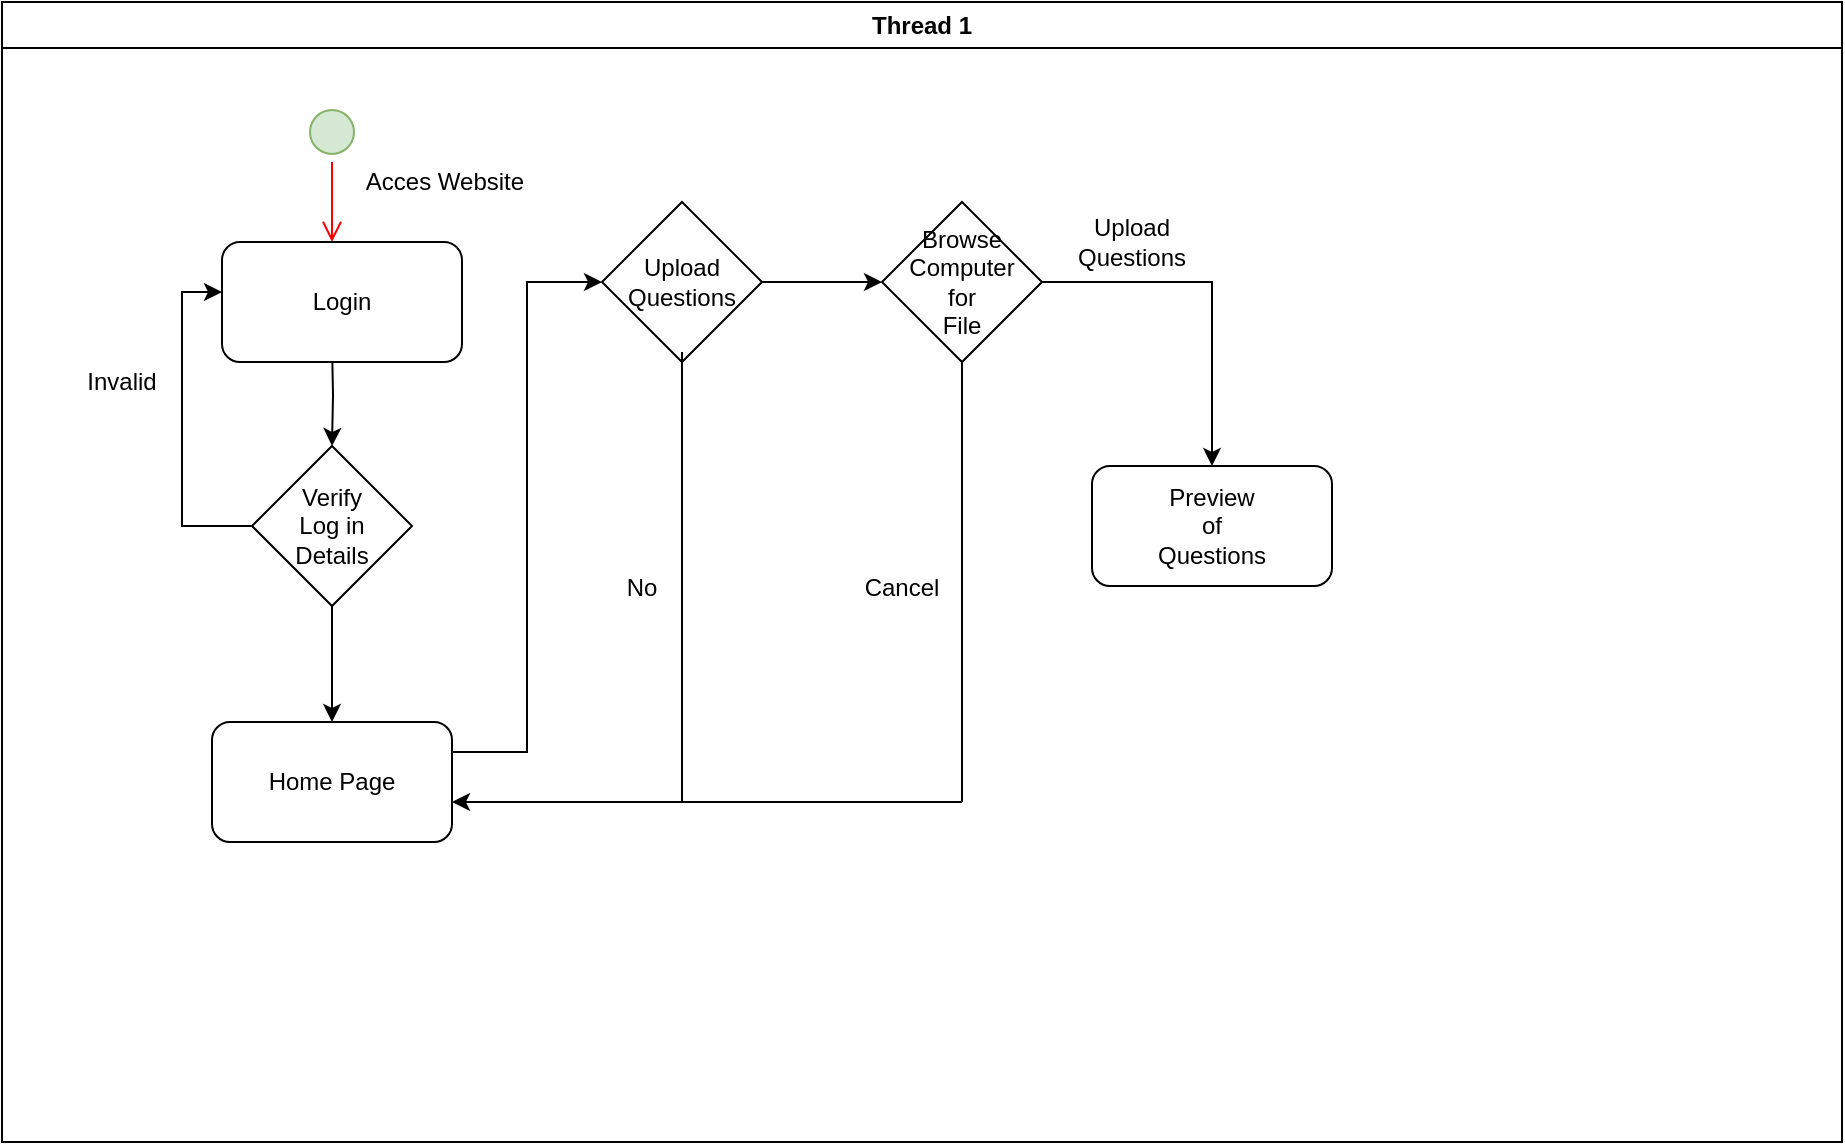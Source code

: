 <mxfile version="14.2.9" type="github">
  <diagram name="Page-1" id="e7e014a7-5840-1c2e-5031-d8a46d1fe8dd">
    <mxGraphModel dx="1038" dy="627" grid="1" gridSize="10" guides="1" tooltips="1" connect="1" arrows="1" fold="1" page="1" pageScale="1" pageWidth="1169" pageHeight="826" background="#ffffff" math="0" shadow="0">
      <root>
        <mxCell id="0" />
        <mxCell id="1" parent="0" />
        <mxCell id="2" value="Thread 1" style="swimlane;whiteSpace=wrap" parent="1" vertex="1">
          <mxGeometry x="40" y="120" width="920" height="570" as="geometry" />
        </mxCell>
        <mxCell id="5" value="" style="ellipse;shape=startState;fillColor=#d5e8d4;strokeColor=#82b366;" parent="2" vertex="1">
          <mxGeometry x="150" y="50" width="30" height="30" as="geometry" />
        </mxCell>
        <mxCell id="6" value="" style="edgeStyle=elbowEdgeStyle;elbow=horizontal;verticalAlign=bottom;endArrow=open;endSize=8;strokeColor=#FF0000;endFill=1;rounded=0" parent="2" edge="1">
          <mxGeometry x="150" y="50" as="geometry">
            <mxPoint x="165" y="120" as="targetPoint" />
            <mxPoint x="165" y="80" as="sourcePoint" />
          </mxGeometry>
        </mxCell>
        <mxCell id="iQ8vg3276LxUxDU0NRJX-45" style="edgeStyle=orthogonalEdgeStyle;rounded=0;orthogonalLoop=1;jettySize=auto;html=1;" parent="2" target="iQ8vg3276LxUxDU0NRJX-44" edge="1">
          <mxGeometry relative="1" as="geometry">
            <mxPoint x="165" y="170" as="sourcePoint" />
          </mxGeometry>
        </mxCell>
        <mxCell id="iQ8vg3276LxUxDU0NRJX-41" value="Acces Website" style="text;html=1;align=center;verticalAlign=middle;resizable=0;points=[];autosize=1;" parent="2" vertex="1">
          <mxGeometry x="175.5" y="80" width="90" height="20" as="geometry" />
        </mxCell>
        <mxCell id="iQ8vg3276LxUxDU0NRJX-50" style="edgeStyle=orthogonalEdgeStyle;rounded=0;orthogonalLoop=1;jettySize=auto;html=1;entryX=0;entryY=0.5;entryDx=0;entryDy=0;" parent="2" source="iQ8vg3276LxUxDU0NRJX-44" edge="1">
          <mxGeometry relative="1" as="geometry">
            <Array as="points">
              <mxPoint x="90" y="262" />
              <mxPoint x="90" y="145" />
            </Array>
            <mxPoint x="110" y="145" as="targetPoint" />
          </mxGeometry>
        </mxCell>
        <mxCell id="iQ8vg3276LxUxDU0NRJX-44" value="&lt;div&gt;Verify&lt;/div&gt;&lt;div&gt;Log in&lt;/div&gt;&lt;div&gt;Details&lt;br&gt;&lt;/div&gt;" style="rhombus;whiteSpace=wrap;html=1;" parent="2" vertex="1">
          <mxGeometry x="125" y="222" width="80" height="80" as="geometry" />
        </mxCell>
        <mxCell id="iQ8vg3276LxUxDU0NRJX-55" value="Invalid" style="text;html=1;strokeColor=none;fillColor=none;align=center;verticalAlign=middle;whiteSpace=wrap;rounded=0;" parent="2" vertex="1">
          <mxGeometry x="40" y="180" width="40" height="20" as="geometry" />
        </mxCell>
        <mxCell id="EWu68PI4Sx2wkMDCkliy-10" value="Home Page" style="rounded=1;whiteSpace=wrap;html=1;" vertex="1" parent="2">
          <mxGeometry x="105" y="360" width="120" height="60" as="geometry" />
        </mxCell>
        <mxCell id="EWu68PI4Sx2wkMDCkliy-11" value="Login" style="rounded=1;whiteSpace=wrap;html=1;" vertex="1" parent="2">
          <mxGeometry x="110" y="120" width="120" height="60" as="geometry" />
        </mxCell>
        <mxCell id="EWu68PI4Sx2wkMDCkliy-13" value="&lt;div&gt;Upload&lt;/div&gt;&lt;div&gt;Questions&lt;br&gt;&lt;/div&gt;" style="rhombus;whiteSpace=wrap;html=1;" vertex="1" parent="2">
          <mxGeometry x="300" y="100" width="80" height="80" as="geometry" />
        </mxCell>
        <mxCell id="EWu68PI4Sx2wkMDCkliy-14" style="edgeStyle=orthogonalEdgeStyle;rounded=0;orthogonalLoop=1;jettySize=auto;html=1;exitX=0.5;exitY=1;exitDx=0;exitDy=0;entryX=1;entryY=0.75;entryDx=0;entryDy=0;" edge="1" parent="2">
          <mxGeometry relative="1" as="geometry">
            <mxPoint x="225" y="400" as="targetPoint" />
            <mxPoint x="340" y="175" as="sourcePoint" />
            <Array as="points">
              <mxPoint x="340" y="400" />
            </Array>
          </mxGeometry>
        </mxCell>
        <mxCell id="EWu68PI4Sx2wkMDCkliy-15" value="No" style="text;html=1;strokeColor=none;fillColor=none;align=center;verticalAlign=middle;whiteSpace=wrap;rounded=0;" vertex="1" parent="2">
          <mxGeometry x="300" y="283" width="40" height="20" as="geometry" />
        </mxCell>
        <mxCell id="EWu68PI4Sx2wkMDCkliy-25" style="edgeStyle=orthogonalEdgeStyle;rounded=0;orthogonalLoop=1;jettySize=auto;html=1;exitX=1;exitY=0.5;exitDx=0;exitDy=0;" edge="1" parent="2" source="EWu68PI4Sx2wkMDCkliy-17" target="EWu68PI4Sx2wkMDCkliy-24">
          <mxGeometry relative="1" as="geometry" />
        </mxCell>
        <mxCell id="EWu68PI4Sx2wkMDCkliy-17" value="&lt;div&gt;Browse&lt;/div&gt;&lt;div&gt;Computer&lt;/div&gt;&lt;div&gt;for&lt;/div&gt;&lt;div&gt;File&lt;br&gt;&lt;/div&gt;" style="rhombus;whiteSpace=wrap;html=1;" vertex="1" parent="2">
          <mxGeometry x="440" y="100" width="80" height="80" as="geometry" />
        </mxCell>
        <mxCell id="EWu68PI4Sx2wkMDCkliy-16" style="edgeStyle=orthogonalEdgeStyle;rounded=0;orthogonalLoop=1;jettySize=auto;html=1;exitX=1;exitY=0.5;exitDx=0;exitDy=0;" edge="1" parent="2" source="EWu68PI4Sx2wkMDCkliy-13" target="EWu68PI4Sx2wkMDCkliy-17">
          <mxGeometry relative="1" as="geometry">
            <mxPoint x="430" y="140" as="targetPoint" />
          </mxGeometry>
        </mxCell>
        <mxCell id="EWu68PI4Sx2wkMDCkliy-22" value="Cancel" style="text;html=1;strokeColor=none;fillColor=none;align=center;verticalAlign=middle;whiteSpace=wrap;rounded=0;" vertex="1" parent="2">
          <mxGeometry x="430" y="283" width="40" height="20" as="geometry" />
        </mxCell>
        <mxCell id="EWu68PI4Sx2wkMDCkliy-12" style="edgeStyle=orthogonalEdgeStyle;rounded=0;orthogonalLoop=1;jettySize=auto;html=1;entryX=0;entryY=0.5;entryDx=0;entryDy=0;exitX=1;exitY=0.25;exitDx=0;exitDy=0;" edge="1" parent="2" source="EWu68PI4Sx2wkMDCkliy-10" target="EWu68PI4Sx2wkMDCkliy-13">
          <mxGeometry relative="1" as="geometry">
            <mxPoint x="260" y="150" as="targetPoint" />
            <mxPoint x="250" y="360" as="sourcePoint" />
          </mxGeometry>
        </mxCell>
        <mxCell id="EWu68PI4Sx2wkMDCkliy-24" value="&lt;div&gt;Preview &lt;br&gt;&lt;/div&gt;&lt;div&gt;of&lt;/div&gt;&lt;div&gt;Questions&lt;br&gt;&lt;/div&gt;" style="rounded=1;whiteSpace=wrap;html=1;" vertex="1" parent="2">
          <mxGeometry x="545" y="232" width="120" height="60" as="geometry" />
        </mxCell>
        <mxCell id="EWu68PI4Sx2wkMDCkliy-26" value="Upload Questions" style="text;html=1;strokeColor=none;fillColor=none;align=center;verticalAlign=middle;whiteSpace=wrap;rounded=0;" vertex="1" parent="2">
          <mxGeometry x="545" y="110" width="40" height="20" as="geometry" />
        </mxCell>
        <mxCell id="iQ8vg3276LxUxDU0NRJX-56" style="edgeStyle=orthogonalEdgeStyle;rounded=0;orthogonalLoop=1;jettySize=auto;html=1;" parent="1" source="iQ8vg3276LxUxDU0NRJX-44" edge="1">
          <mxGeometry relative="1" as="geometry">
            <mxPoint x="205" y="480" as="targetPoint" />
          </mxGeometry>
        </mxCell>
        <mxCell id="EWu68PI4Sx2wkMDCkliy-20" value="" style="endArrow=none;html=1;entryX=0.5;entryY=1;entryDx=0;entryDy=0;" edge="1" parent="1" target="EWu68PI4Sx2wkMDCkliy-17">
          <mxGeometry width="50" height="50" relative="1" as="geometry">
            <mxPoint x="520" y="520" as="sourcePoint" />
            <mxPoint x="550" y="440" as="targetPoint" />
          </mxGeometry>
        </mxCell>
        <mxCell id="EWu68PI4Sx2wkMDCkliy-21" value="" style="endArrow=none;html=1;" edge="1" parent="1">
          <mxGeometry width="50" height="50" relative="1" as="geometry">
            <mxPoint x="520" y="520" as="sourcePoint" />
            <mxPoint x="380" y="520" as="targetPoint" />
          </mxGeometry>
        </mxCell>
      </root>
    </mxGraphModel>
  </diagram>
</mxfile>
